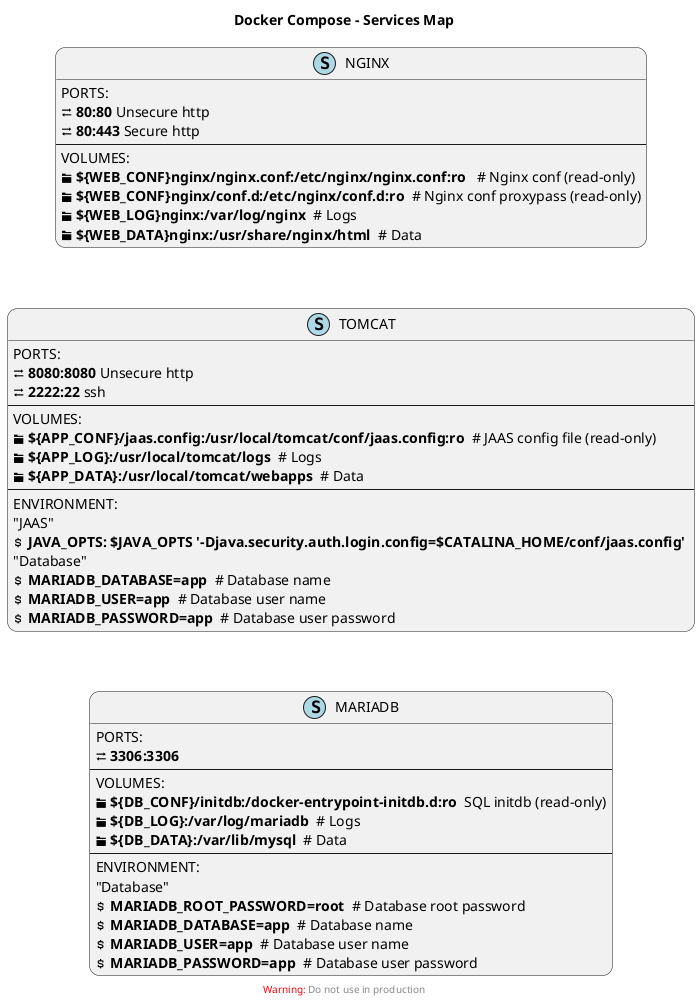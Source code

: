 @startuml


skinparam roundcorner 20

title Docker Compose - Services Map

footer
<font color=red>Warning:</font> Do not use in production
endfooter

!define service(x) entity x << (S, LightBlue) >>
!define port(x) <b><color:#000000><&transfer></color> x</b>
!define vol(x) <b><color:#000000><&folder></color> x </b>
!define env(x) <b><color:#000000><&dollar></color> x </b>


service( NGINX ) {
    ' build:
    '   context: ${WEB_BUILD}
    ' container_name: ${PROJECT}-${WEB}
    ' restart: unless-stopped
    ' depends_on:
    '   - app
    ' links:
    '   - app
PORTS:
  port( "80:80" ) Unsecure http
  port( "80:443" ) Secure http
--
VOLUMES:
  vol( "${WEB_CONF}nginx/nginx.conf:/etc/nginx/nginx.conf:ro" )  # Nginx conf (read-only)
  vol( "${WEB_CONF}nginx/conf.d:/etc/nginx/conf.d:ro" ) # Nginx conf proxypass (read-only)
  vol( "${WEB_LOG}nginx:/var/log/nginx" ) # Logs
  vol( "${WEB_DATA}nginx:/usr/share/nginx/html" ) # Data
}
service( TOMCAT ) {
    ' build:
    '   context: ${APP_BUILD}
    ' container_name: ${PROJECT}-${APP}
    ' restart: unless-stopped
    ' depends_on:
    '   - db
    ' links:
    '   - db
PORTS:
  port( "8080:8080" ) Unsecure http
  port( "2222:22" ) ssh
--
VOLUMES:
  vol( "${APP_CONF}/jaas.config:/usr/local/tomcat/conf/jaas.config:ro" ) # JAAS config file (read-only)
  vol( "${APP_LOG}:/usr/local/tomcat/logs" ) # Logs
  vol( "${APP_DATA}:/usr/local/tomcat/webapps" ) # Data
--
ENVIRONMENT:
"JAAS"
  env( "JAVA_OPTS: $JAVA_OPTS '-Djava.security.auth.login.config=$CATALINA_HOME/conf/jaas.config'" )
"Database"
  env( "MARIADB_DATABASE=app") # Database name
  env( "MARIADB_USER=app") # Database user name
  env( "MARIADB_PASSWORD=app") # Database user password
}

service( MARIADB ) {
    ' build:
    '   context: ${DB_BUILD}
    ' container_name: ${PROJECT}-${DB}
    ' restart: unless-stopped
PORTS:
  port( "3306:3306" )
--
VOLUMES:
  vol( "${DB_CONF}/initdb:/docker-entrypoint-initdb.d:ro" ) SQL initdb (read-only)
  vol( "${DB_LOG}:/var/log/mariadb" ) # Logs
  vol( "${DB_DATA}:/var/lib/mysql" ) # Data
--
ENVIRONMENT:
"Database"
  env( "MARIADB_ROOT_PASSWORD=root") # Database root password
  env( "MARIADB_DATABASE=app") # Database name
  env( "MARIADB_USER=app") # Database user name
  env( "MARIADB_PASSWORD=app") # Database user password
}

NGINX -[hidden]down- TOMCAT
TOMCAT -[hidden]down- MARIADB
@enduml